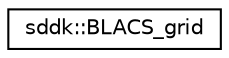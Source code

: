 digraph "Graphical Class Hierarchy"
{
 // INTERACTIVE_SVG=YES
  edge [fontname="Helvetica",fontsize="10",labelfontname="Helvetica",labelfontsize="10"];
  node [fontname="Helvetica",fontsize="10",shape=record];
  rankdir="LR";
  Node1 [label="sddk::BLACS_grid",height=0.2,width=0.4,color="black", fillcolor="white", style="filled",URL="$classsddk_1_1_b_l_a_c_s__grid.html",tooltip="BLACS grid wrapper. "];
}
